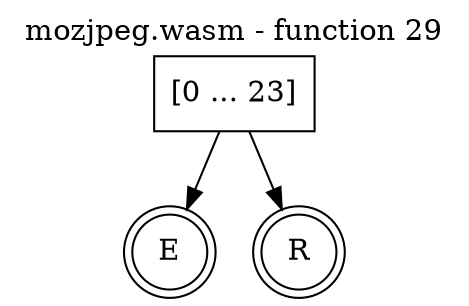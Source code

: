 digraph finite_state_machine {
    label = "mozjpeg.wasm - function 29"
    labelloc =  t
    labelfontsize = 16
    labelfontcolor = black
    labelfontname = "Helvetica"
    node [shape = doublecircle]; E R ;
    node [shape = box];
    node [shape=box, color=black, style=solid] 0[label="[0 ... 23]"]
    0 -> E;
    0 -> R;
}
